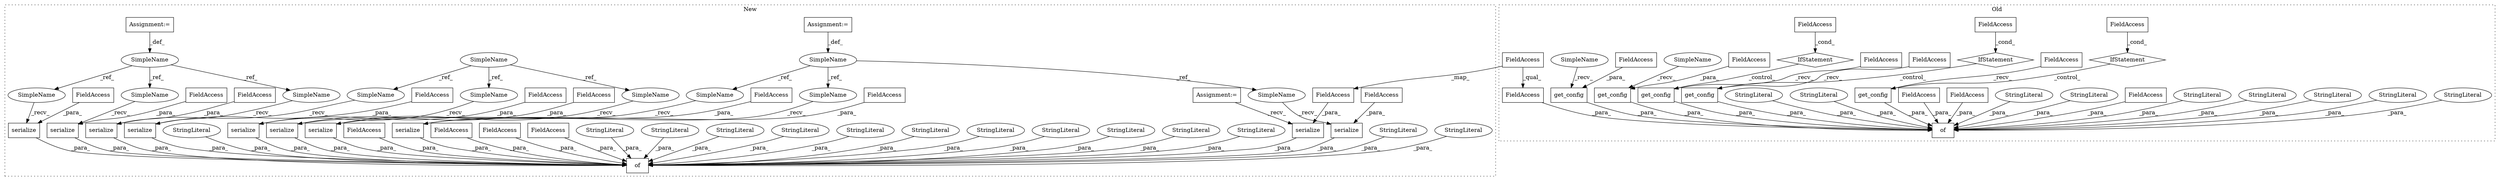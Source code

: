 digraph G {
subgraph cluster0 {
1 [label="of" a="32" s="30039,30608" l="3,1" shape="box"];
6 [label="StringLiteral" a="45" s="30477" l="15" shape="ellipse"];
8 [label="StringLiteral" a="45" s="30113" l="12" shape="ellipse"];
9 [label="StringLiteral" a="45" s="30271" l="18" shape="ellipse"];
23 [label="StringLiteral" a="45" s="30233" l="12" shape="ellipse"];
24 [label="StringLiteral" a="45" s="30321" l="15" shape="ellipse"];
27 [label="FieldAccess" a="22" s="30567" l="14" shape="box"];
28 [label="StringLiteral" a="45" s="30071" l="6" shape="ellipse"];
35 [label="get_config" a="32" s="30456" l="12" shape="box"];
37 [label="FieldAccess" a="22" s="30416" l="18" shape="box"];
42 [label="IfStatement" a="25" s="30434" l="3" shape="diamond"];
44 [label="StringLiteral" a="45" s="30399" l="15" shape="ellipse"];
50 [label="FieldAccess" a="22" s="30246" l="24" shape="box"];
51 [label="FieldAccess" a="22" s="30290" l="30" shape="box"];
55 [label="FieldAccess" a="22" s="30594" l="14" shape="box"];
56 [label="FieldAccess" a="22" s="30437" l="18" shape="box"];
60 [label="StringLiteral" a="45" s="30042" l="12" shape="ellipse"];
61 [label="StringLiteral" a="45" s="30582" l="11" shape="ellipse"];
62 [label="get_config" a="32" s="30091,30111" l="11,1" shape="box"];
64 [label="FieldAccess" a="22" s="30246" l="15" shape="box"];
65 [label="get_config" a="32" s="30378" l="12" shape="box"];
66 [label="FieldAccess" a="22" s="30338" l="18" shape="box"];
67 [label="FieldAccess" a="22" s="30359" l="18" shape="box"];
68 [label="FieldAccess" a="22" s="30102" l="9" shape="box"];
70 [label="get_config" a="32" s="30199,30231" l="11,1" shape="box"];
71 [label="FieldAccess" a="22" s="30210" l="21" shape="box"];
72 [label="IfStatement" a="25" s="30356" l="3" shape="diamond"];
73 [label="get_config" a="32" s="30534" l="12" shape="box"];
74 [label="FieldAccess" a="22" s="30515" l="18" shape="box"];
75 [label="FieldAccess" a="22" s="30494" l="18" shape="box"];
76 [label="IfStatement" a="25" s="30512" l="3" shape="diamond"];
86 [label="SimpleName" a="42" s="30186" l="12" shape="ellipse"];
87 [label="SimpleName" a="42" s="30078" l="12" shape="ellipse"];
label = "Old";
style="dotted";
}
subgraph cluster1 {
2 [label="serialize" a="32" s="33304,33335" l="10,1" shape="box"];
3 [label="FieldAccess" a="22" s="33314" l="21" shape="box"];
4 [label="of" a="32" s="32957,33837" l="3,1" shape="box"];
5 [label="StringLiteral" a="45" s="33378" l="20" shape="ellipse"];
7 [label="StringLiteral" a="45" s="33197" l="23" shape="ellipse"];
10 [label="serialize" a="32" s="33162,33195" l="10,1" shape="box"];
11 [label="FieldAccess" a="22" s="33172" l="23" shape="box"];
12 [label="serialize" a="32" s="33740,33770" l="10,1" shape="box"];
13 [label="FieldAccess" a="22" s="33750" l="20" shape="box"];
14 [label="Assignment:=" a="7" s="32901" l="11" shape="box"];
15 [label="SimpleName" a="42" s="32901" l="11" shape="ellipse"];
16 [label="serialize" a="32" s="33673,33708" l="10,1" shape="box"];
17 [label="FieldAccess" a="22" s="33683" l="25" shape="box"];
18 [label="serialize" a="32" s="33479,33510" l="10,1" shape="box"];
19 [label="StringLiteral" a="45" s="33103" l="10" shape="ellipse"];
20 [label="FieldAccess" a="22" s="33489" l="21" shape="box"];
21 [label="StringLiteral" a="45" s="33772" l="9" shape="ellipse"];
22 [label="StringLiteral" a="45" s="32979" l="12" shape="ellipse"];
25 [label="StringLiteral" a="45" s="33128" l="20" shape="ellipse"];
26 [label="StringLiteral" a="45" s="32960" l="7" shape="ellipse"];
29 [label="StringLiteral" a="45" s="33442" l="23" shape="ellipse"];
30 [label="StringLiteral" a="45" s="33795" l="19" shape="ellipse"];
31 [label="StringLiteral" a="45" s="33710" l="17" shape="ellipse"];
32 [label="StringLiteral" a="45" s="33031" l="22" shape="ellipse"];
33 [label="StringLiteral" a="45" s="33638" l="22" shape="ellipse"];
34 [label="StringLiteral" a="45" s="33272" l="18" shape="ellipse"];
36 [label="serialize" a="32" s="33234,33270" l="10,1" shape="box"];
38 [label="FieldAccess" a="22" s="33114" l="13" shape="box"];
39 [label="serialize" a="32" s="33004,33029" l="10,1" shape="box"];
40 [label="FieldAccess" a="22" s="33815" l="22" shape="box"];
41 [label="FieldAccess" a="22" s="33244" l="26" shape="box"];
43 [label="Assignment:=" a="7" s="32880" l="11" shape="box"];
45 [label="serialize" a="32" s="33412,33440" l="10,1" shape="box"];
46 [label="FieldAccess" a="22" s="33422" l="18" shape="box"];
47 [label="serialize" a="32" s="33544,33570" l="10,1" shape="box"];
48 [label="FieldAccess" a="22" s="33782" l="12" shape="box"];
49 [label="serialize" a="32" s="33604,33636" l="10,1" shape="box"];
52 [label="FieldAccess" a="22" s="33614" l="22" shape="box"];
53 [label="FieldAccess" a="22" s="33554" l="16" shape="box"];
54 [label="FieldAccess" a="22" s="33356" l="21" shape="box"];
57 [label="SimpleName" a="42" s="32836" l="12" shape="ellipse"];
58 [label="Assignment:=" a="7" s="32836" l="12" shape="box"];
59 [label="StringLiteral" a="45" s="33337" l="18" shape="ellipse"];
63 [label="FieldAccess" a="22" s="33014" l="15" shape="box"];
69 [label="SimpleName" a="42" s="32858" l="12" shape="ellipse"];
77 [label="SimpleName" a="42" s="33592" l="11" shape="ellipse"];
78 [label="SimpleName" a="42" s="33728" l="11" shape="ellipse"];
79 [label="SimpleName" a="42" s="33661" l="11" shape="ellipse"];
80 [label="SimpleName" a="42" s="33291" l="12" shape="ellipse"];
81 [label="SimpleName" a="42" s="33221" l="12" shape="ellipse"];
82 [label="SimpleName" a="42" s="33149" l="12" shape="ellipse"];
83 [label="SimpleName" a="42" s="33466" l="12" shape="ellipse"];
84 [label="SimpleName" a="42" s="33531" l="12" shape="ellipse"];
85 [label="SimpleName" a="42" s="33399" l="12" shape="ellipse"];
label = "New";
style="dotted";
}
2 -> 4 [label="_para_"];
3 -> 2 [label="_para_"];
5 -> 4 [label="_para_"];
6 -> 1 [label="_para_"];
7 -> 4 [label="_para_"];
8 -> 1 [label="_para_"];
9 -> 1 [label="_para_"];
10 -> 4 [label="_para_"];
11 -> 10 [label="_para_"];
12 -> 4 [label="_para_"];
13 -> 12 [label="_para_"];
14 -> 15 [label="_def_"];
15 -> 79 [label="_ref_"];
15 -> 77 [label="_ref_"];
15 -> 78 [label="_ref_"];
16 -> 4 [label="_para_"];
17 -> 16 [label="_para_"];
18 -> 4 [label="_para_"];
19 -> 4 [label="_para_"];
20 -> 18 [label="_para_"];
21 -> 4 [label="_para_"];
22 -> 4 [label="_para_"];
23 -> 1 [label="_para_"];
24 -> 1 [label="_para_"];
25 -> 4 [label="_para_"];
26 -> 4 [label="_para_"];
27 -> 1 [label="_para_"];
28 -> 1 [label="_para_"];
29 -> 4 [label="_para_"];
30 -> 4 [label="_para_"];
31 -> 4 [label="_para_"];
32 -> 4 [label="_para_"];
33 -> 4 [label="_para_"];
34 -> 4 [label="_para_"];
35 -> 1 [label="_para_"];
36 -> 4 [label="_para_"];
37 -> 42 [label="_cond_"];
38 -> 4 [label="_para_"];
39 -> 4 [label="_para_"];
40 -> 4 [label="_para_"];
41 -> 36 [label="_para_"];
42 -> 35 [label="_control_"];
43 -> 39 [label="_recv_"];
44 -> 1 [label="_para_"];
45 -> 4 [label="_para_"];
46 -> 45 [label="_para_"];
47 -> 4 [label="_para_"];
48 -> 4 [label="_para_"];
49 -> 4 [label="_para_"];
50 -> 1 [label="_para_"];
51 -> 1 [label="_para_"];
52 -> 49 [label="_para_"];
53 -> 47 [label="_para_"];
54 -> 4 [label="_para_"];
55 -> 1 [label="_para_"];
56 -> 35 [label="_recv_"];
57 -> 83 [label="_ref_"];
57 -> 85 [label="_ref_"];
57 -> 84 [label="_ref_"];
58 -> 57 [label="_def_"];
59 -> 4 [label="_para_"];
60 -> 1 [label="_para_"];
61 -> 1 [label="_para_"];
62 -> 1 [label="_para_"];
63 -> 39 [label="_para_"];
64 -> 50 [label="_qual_"];
64 -> 63 [label="_map_"];
65 -> 1 [label="_para_"];
66 -> 72 [label="_cond_"];
67 -> 65 [label="_recv_"];
68 -> 62 [label="_para_"];
69 -> 81 [label="_ref_"];
69 -> 82 [label="_ref_"];
69 -> 80 [label="_ref_"];
70 -> 1 [label="_para_"];
71 -> 70 [label="_para_"];
72 -> 65 [label="_control_"];
73 -> 1 [label="_para_"];
74 -> 73 [label="_recv_"];
75 -> 76 [label="_cond_"];
76 -> 73 [label="_control_"];
77 -> 49 [label="_recv_"];
78 -> 12 [label="_recv_"];
79 -> 16 [label="_recv_"];
80 -> 2 [label="_recv_"];
81 -> 36 [label="_recv_"];
82 -> 10 [label="_recv_"];
83 -> 18 [label="_recv_"];
84 -> 47 [label="_recv_"];
85 -> 45 [label="_recv_"];
86 -> 70 [label="_recv_"];
87 -> 62 [label="_recv_"];
}